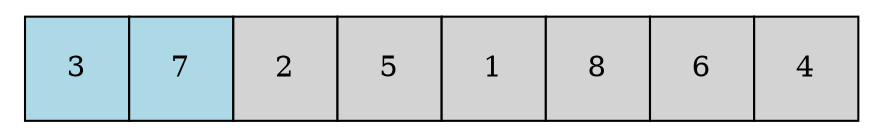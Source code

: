 digraph G
{
    shape = none
        label = <<table border="0" cellspacing="0">
        <tr>
        <td port="port0" width="50" height="50" border="1" bgcolor="lightblue">3</td>
        <td port="port1" width="50" height="50" border="1" bgcolor="lightblue">7</td>
        <td port="port2" width="50" height="50" border="1" bgcolor="lightgray">2</td>
        <td port="port3" width="50" height="50" border="1" bgcolor="lightgray">5</td>
        <td port="port4" width="50" height="50" border="1" bgcolor="lightgray">1</td>
        <td port="port5" width="50" height="50" border="1" bgcolor="lightgray">8</td>
        <td port="port6" width="50" height="50" border="1" bgcolor="lightgray">6</td>
        <td port="port7" width="50" height="50" border="1" bgcolor="lightgray">4</td>
        </tr>
        </table>>
}

